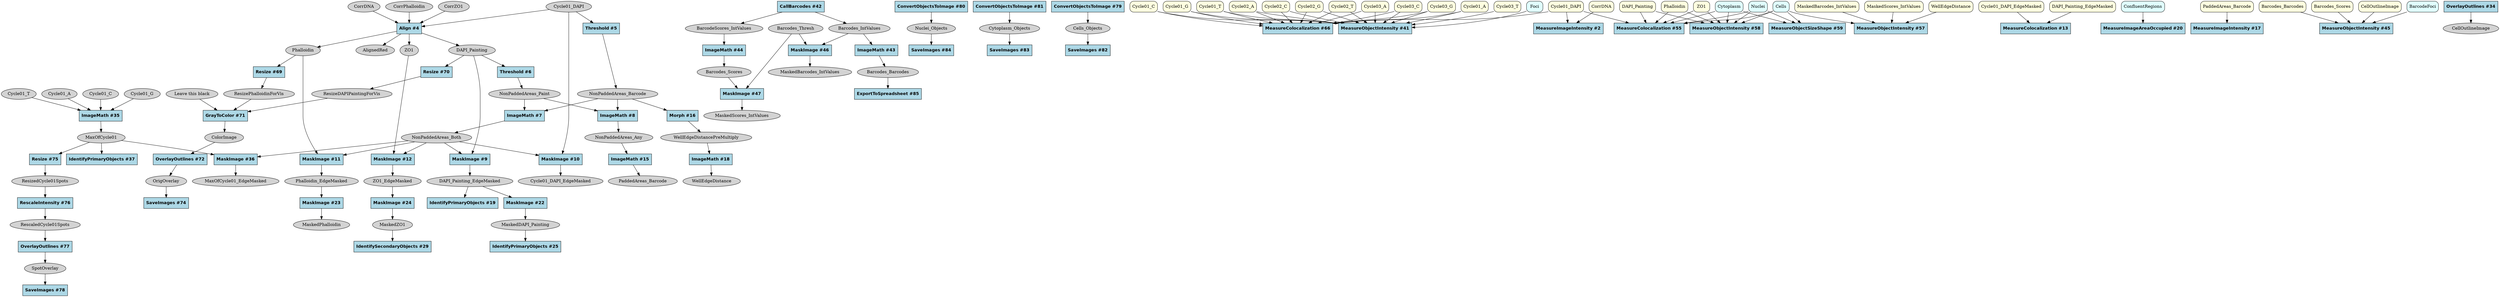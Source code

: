 strict digraph {
Align_d0c009c5 [type=module, label="Align #4", module_name=Align, module_num=4, original_num=4, stable_id="Align_d0c009c5", enabled=True, shape=box, style=filled, fillcolor=lightblue, fontname="Helvetica-Bold"];
CallBarcodes_9bae3e0 [type=module, label="CallBarcodes #42", module_name=CallBarcodes, module_num=42, original_num=42, stable_id="CallBarcodes_9bae3e0", enabled=True, shape=box, style=filled, fillcolor=lightblue, fontname="Helvetica-Bold"];
ConvertObjectsToImage_2fc873ed [type=module, label="ConvertObjectsToImage #80", module_name=ConvertObjectsToImage, module_num=80, original_num=80, stable_id="ConvertObjectsToImage_2fc873ed", enabled=True, shape=box, style=filled, fillcolor=lightblue, fontname="Helvetica-Bold"];
ConvertObjectsToImage_7b1ddc97 [type=module, label="ConvertObjectsToImage #81", module_name=ConvertObjectsToImage, module_num=81, original_num=81, stable_id="ConvertObjectsToImage_7b1ddc97", enabled=True, shape=box, style=filled, fillcolor=lightblue, fontname="Helvetica-Bold"];
ConvertObjectsToImage_e14e4264 [type=module, label="ConvertObjectsToImage #79", module_name=ConvertObjectsToImage, module_num=79, original_num=79, stable_id="ConvertObjectsToImage_e14e4264", enabled=True, shape=box, style=filled, fillcolor=lightblue, fontname="Helvetica-Bold"];
ExportToSpreadsheet_1de119ea [type=module, label="ExportToSpreadsheet #85", module_name=ExportToSpreadsheet, module_num=85, original_num=85, stable_id="ExportToSpreadsheet_1de119ea", enabled=True, shape=box, style=filled, fillcolor=lightblue, fontname="Helvetica-Bold"];
GrayToColor_e2eac13e [type=module, label="GrayToColor #71", module_name=GrayToColor, module_num=71, original_num=71, stable_id="GrayToColor_e2eac13e", enabled=True, shape=box, style=filled, fillcolor=lightblue, fontname="Helvetica-Bold"];
IdentifyPrimaryObjects_12d95fe7 [type=module, label="IdentifyPrimaryObjects #37", module_name=IdentifyPrimaryObjects, module_num=37, original_num=37, stable_id="IdentifyPrimaryObjects_12d95fe7", enabled=True, shape=box, style=filled, fillcolor=lightblue, fontname="Helvetica-Bold"];
IdentifyPrimaryObjects_31bd3db1 [type=module, label="IdentifyPrimaryObjects #19", module_name=IdentifyPrimaryObjects, module_num=19, original_num=19, stable_id="IdentifyPrimaryObjects_31bd3db1", enabled=True, shape=box, style=filled, fillcolor=lightblue, fontname="Helvetica-Bold"];
IdentifyPrimaryObjects_bb67b035 [type=module, label="IdentifyPrimaryObjects #25", module_name=IdentifyPrimaryObjects, module_num=25, original_num=25, stable_id="IdentifyPrimaryObjects_bb67b035", enabled=True, shape=box, style=filled, fillcolor=lightblue, fontname="Helvetica-Bold"];
IdentifySecondaryObjects_26e53f69 [type=module, label="IdentifySecondaryObjects #29", module_name=IdentifySecondaryObjects, module_num=29, original_num=29, stable_id="IdentifySecondaryObjects_26e53f69", enabled=True, shape=box, style=filled, fillcolor=lightblue, fontname="Helvetica-Bold"];
ImageMath_1533b2a0 [type=module, label="ImageMath #43", module_name=ImageMath, module_num=43, original_num=43, stable_id="ImageMath_1533b2a0", enabled=True, shape=box, style=filled, fillcolor=lightblue, fontname="Helvetica-Bold"];
ImageMath_280c71d2 [type=module, label="ImageMath #15", module_name=ImageMath, module_num=15, original_num=15, stable_id="ImageMath_280c71d2", enabled=True, shape=box, style=filled, fillcolor=lightblue, fontname="Helvetica-Bold"];
ImageMath_500bfcca [type=module, label="ImageMath #7", module_name=ImageMath, module_num=7, original_num=7, stable_id="ImageMath_500bfcca", enabled=True, shape=box, style=filled, fillcolor=lightblue, fontname="Helvetica-Bold"];
ImageMath_71d8e604 [type=module, label="ImageMath #18", module_name=ImageMath, module_num=18, original_num=18, stable_id="ImageMath_71d8e604", enabled=True, shape=box, style=filled, fillcolor=lightblue, fontname="Helvetica-Bold"];
ImageMath_76ebca63 [type=module, label="ImageMath #8", module_name=ImageMath, module_num=8, original_num=8, stable_id="ImageMath_76ebca63", enabled=True, shape=box, style=filled, fillcolor=lightblue, fontname="Helvetica-Bold"];
ImageMath_82709eb0 [type=module, label="ImageMath #35", module_name=ImageMath, module_num=35, original_num=35, stable_id="ImageMath_82709eb0", enabled=True, shape=box, style=filled, fillcolor=lightblue, fontname="Helvetica-Bold"];
ImageMath_fd494492 [type=module, label="ImageMath #44", module_name=ImageMath, module_num=44, original_num=44, stable_id="ImageMath_fd494492", enabled=True, shape=box, style=filled, fillcolor=lightblue, fontname="Helvetica-Bold"];
MaskImage_2aaae5ea [type=module, label="MaskImage #9", module_name=MaskImage, module_num=9, original_num=9, stable_id="MaskImage_2aaae5ea", enabled=True, shape=box, style=filled, fillcolor=lightblue, fontname="Helvetica-Bold"];
MaskImage_2c9abadd [type=module, label="MaskImage #23", module_name=MaskImage, module_num=23, original_num=23, stable_id="MaskImage_2c9abadd", enabled=True, shape=box, style=filled, fillcolor=lightblue, fontname="Helvetica-Bold"];
MaskImage_3d66ab0c [type=module, label="MaskImage #47", module_name=MaskImage, module_num=47, original_num=47, stable_id="MaskImage_3d66ab0c", enabled=True, shape=box, style=filled, fillcolor=lightblue, fontname="Helvetica-Bold"];
MaskImage_720b4e6b [type=module, label="MaskImage #36", module_name=MaskImage, module_num=36, original_num=36, stable_id="MaskImage_720b4e6b", enabled=True, shape=box, style=filled, fillcolor=lightblue, fontname="Helvetica-Bold"];
MaskImage_877fe076 [type=module, label="MaskImage #12", module_name=MaskImage, module_num=12, original_num=12, stable_id="MaskImage_877fe076", enabled=True, shape=box, style=filled, fillcolor=lightblue, fontname="Helvetica-Bold"];
MaskImage_99e460f7 [type=module, label="MaskImage #46", module_name=MaskImage, module_num=46, original_num=46, stable_id="MaskImage_99e460f7", enabled=True, shape=box, style=filled, fillcolor=lightblue, fontname="Helvetica-Bold"];
MaskImage_b180091c [type=module, label="MaskImage #22", module_name=MaskImage, module_num=22, original_num=22, stable_id="MaskImage_b180091c", enabled=True, shape=box, style=filled, fillcolor=lightblue, fontname="Helvetica-Bold"];
MaskImage_b527d157 [type=module, label="MaskImage #10", module_name=MaskImage, module_num=10, original_num=10, stable_id="MaskImage_b527d157", enabled=True, shape=box, style=filled, fillcolor=lightblue, fontname="Helvetica-Bold"];
MaskImage_b5d38044 [type=module, label="MaskImage #24", module_name=MaskImage, module_num=24, original_num=24, stable_id="MaskImage_b5d38044", enabled=True, shape=box, style=filled, fillcolor=lightblue, fontname="Helvetica-Bold"];
MaskImage_da1549b4 [type=module, label="MaskImage #11", module_name=MaskImage, module_num=11, original_num=11, stable_id="MaskImage_da1549b4", enabled=True, shape=box, style=filled, fillcolor=lightblue, fontname="Helvetica-Bold"];
MeasureColocalization_3741b77d [type=module, label="MeasureColocalization #55", module_name=MeasureColocalization, module_num=55, original_num=55, stable_id="MeasureColocalization_3741b77d", enabled=True, shape=box, style=filled, fillcolor=lightblue, fontname="Helvetica-Bold"];
MeasureColocalization_d2337c87 [type=module, label="MeasureColocalization #13", module_name=MeasureColocalization, module_num=13, original_num=13, stable_id="MeasureColocalization_d2337c87", enabled=True, shape=box, style=filled, fillcolor=lightblue, fontname="Helvetica-Bold"];
MeasureColocalization_df7807ed [type=module, label="MeasureColocalization #66", module_name=MeasureColocalization, module_num=66, original_num=66, stable_id="MeasureColocalization_df7807ed", enabled=True, shape=box, style=filled, fillcolor=lightblue, fontname="Helvetica-Bold"];
MeasureImageAreaOccupied_5d86981 [type=module, label="MeasureImageAreaOccupied #20", module_name=MeasureImageAreaOccupied, module_num=20, original_num=20, stable_id="MeasureImageAreaOccupied_5d86981", enabled=True, shape=box, style=filled, fillcolor=lightblue, fontname="Helvetica-Bold"];
MeasureImageIntensity_666579de [type=module, label="MeasureImageIntensity #2", module_name=MeasureImageIntensity, module_num=2, original_num=2, stable_id="MeasureImageIntensity_666579de", enabled=True, shape=box, style=filled, fillcolor=lightblue, fontname="Helvetica-Bold"];
MeasureImageIntensity_9b7f9000 [type=module, label="MeasureImageIntensity #17", module_name=MeasureImageIntensity, module_num=17, original_num=17, stable_id="MeasureImageIntensity_9b7f9000", enabled=True, shape=box, style=filled, fillcolor=lightblue, fontname="Helvetica-Bold"];
MeasureObjectIntensity_37465d32 [type=module, label="MeasureObjectIntensity #45", module_name=MeasureObjectIntensity, module_num=45, original_num=45, stable_id="MeasureObjectIntensity_37465d32", enabled=True, shape=box, style=filled, fillcolor=lightblue, fontname="Helvetica-Bold"];
MeasureObjectIntensity_45caa0a5 [type=module, label="MeasureObjectIntensity #58", module_name=MeasureObjectIntensity, module_num=58, original_num=58, stable_id="MeasureObjectIntensity_45caa0a5", enabled=True, shape=box, style=filled, fillcolor=lightblue, fontname="Helvetica-Bold"];
MeasureObjectIntensity_92413f7e [type=module, label="MeasureObjectIntensity #41", module_name=MeasureObjectIntensity, module_num=41, original_num=41, stable_id="MeasureObjectIntensity_92413f7e", enabled=True, shape=box, style=filled, fillcolor=lightblue, fontname="Helvetica-Bold"];
MeasureObjectIntensity_c6132bf1 [type=module, label="MeasureObjectIntensity #57", module_name=MeasureObjectIntensity, module_num=57, original_num=57, stable_id="MeasureObjectIntensity_c6132bf1", enabled=True, shape=box, style=filled, fillcolor=lightblue, fontname="Helvetica-Bold"];
MeasureObjectSizeShape_88e0c675 [type=module, label="MeasureObjectSizeShape #59", module_name=MeasureObjectSizeShape, module_num=59, original_num=59, stable_id="MeasureObjectSizeShape_88e0c675", enabled=True, shape=box, style=filled, fillcolor=lightblue, fontname="Helvetica-Bold"];
Morph_f5cbf7cb [type=module, label="Morph #16", module_name=Morph, module_num=16, original_num=16, stable_id="Morph_f5cbf7cb", enabled=True, shape=box, style=filled, fillcolor=lightblue, fontname="Helvetica-Bold"];
OverlayOutlines_96b2a9e [type=module, label="OverlayOutlines #72", module_name=OverlayOutlines, module_num=72, original_num=72, stable_id="OverlayOutlines_96b2a9e", enabled=True, shape=box, style=filled, fillcolor=lightblue, fontname="Helvetica-Bold"];
OverlayOutlines_c62085e [type=module, label="OverlayOutlines #34", module_name=OverlayOutlines, module_num=34, original_num=34, stable_id="OverlayOutlines_c62085e", enabled=True, shape=box, style=filled, fillcolor=lightblue, fontname="Helvetica-Bold"];
OverlayOutlines_f8885a0 [type=module, label="OverlayOutlines #77", module_name=OverlayOutlines, module_num=77, original_num=77, stable_id="OverlayOutlines_f8885a0", enabled=True, shape=box, style=filled, fillcolor=lightblue, fontname="Helvetica-Bold"];
RescaleIntensity_f3506eb1 [type=module, label="RescaleIntensity #76", module_name=RescaleIntensity, module_num=76, original_num=76, stable_id="RescaleIntensity_f3506eb1", enabled=True, shape=box, style=filled, fillcolor=lightblue, fontname="Helvetica-Bold"];
Resize_8b00446f [type=module, label="Resize #69", module_name=Resize, module_num=69, original_num=69, stable_id="Resize_8b00446f", enabled=True, shape=box, style=filled, fillcolor=lightblue, fontname="Helvetica-Bold"];
Resize_ad058f57 [type=module, label="Resize #70", module_name=Resize, module_num=70, original_num=70, stable_id="Resize_ad058f57", enabled=True, shape=box, style=filled, fillcolor=lightblue, fontname="Helvetica-Bold"];
Resize_b7f4005c [type=module, label="Resize #75", module_name=Resize, module_num=75, original_num=75, stable_id="Resize_b7f4005c", enabled=True, shape=box, style=filled, fillcolor=lightblue, fontname="Helvetica-Bold"];
SaveImages_22818067 [type=module, label="SaveImages #82", module_name=SaveImages, module_num=82, original_num=82, stable_id="SaveImages_22818067", enabled=True, shape=box, style=filled, fillcolor=lightblue, fontname="Helvetica-Bold"];
SaveImages_2c5c819a [type=module, label="SaveImages #84", module_name=SaveImages, module_num=84, original_num=84, stable_id="SaveImages_2c5c819a", enabled=True, shape=box, style=filled, fillcolor=lightblue, fontname="Helvetica-Bold"];
SaveImages_3cf141c2 [type=module, label="SaveImages #78", module_name=SaveImages, module_num=78, original_num=78, stable_id="SaveImages_3cf141c2", enabled=True, shape=box, style=filled, fillcolor=lightblue, fontname="Helvetica-Bold"];
SaveImages_491701a3 [type=module, label="SaveImages #74", module_name=SaveImages, module_num=74, original_num=74, stable_id="SaveImages_491701a3", enabled=True, shape=box, style=filled, fillcolor=lightblue, fontname="Helvetica-Bold"];
SaveImages_e910b9eb [type=module, label="SaveImages #83", module_name=SaveImages, module_num=83, original_num=83, stable_id="SaveImages_e910b9eb", enabled=True, shape=box, style=filled, fillcolor=lightblue, fontname="Helvetica-Bold"];
Threshold_2b5e237d [type=module, label="Threshold #5", module_name=Threshold, module_num=5, original_num=5, stable_id="Threshold_2b5e237d", enabled=True, shape=box, style=filled, fillcolor=lightblue, fontname="Helvetica-Bold"];
Threshold_3396c4ee [type=module, label="Threshold #6", module_name=Threshold, module_num=6, original_num=6, stable_id="Threshold_3396c4ee", enabled=True, shape=box, style=filled, fillcolor=lightblue, fontname="Helvetica-Bold"];
image__AlignedRed [type=image, label=AlignedRed, shape=ellipse, style=filled, fillcolor=lightgray];
image__BarcodeScores_IntValues [type=image, label="BarcodeScores_IntValues", shape=ellipse, style=filled, fillcolor=lightgray];
image__Barcodes_Barcodes [type=image, label="Barcodes_Barcodes", shape=ellipse, style=filled, fillcolor=lightgray];
image__Barcodes_IntValues [type=image, label="Barcodes_IntValues", shape=ellipse, style=filled, fillcolor=lightgray];
image__Barcodes_Scores [type=image, label="Barcodes_Scores", shape=ellipse, style=filled, fillcolor=lightgray];
image__Barcodes_Thresh [type=image, label="Barcodes_Thresh", shape=ellipse, style=filled, fillcolor=lightgray];
image__CellOutlineImage [type=image, label=CellOutlineImage, shape=ellipse, style=filled, fillcolor=lightgray];
image__Cells_Objects [type=image, label="Cells_Objects", shape=ellipse, style=filled, fillcolor=lightgray];
image__ColorImage [type=image, label=ColorImage, shape=ellipse, style=filled, fillcolor=lightgray];
image__CorrDNA [type=image, label=CorrDNA, shape=ellipse, style=filled, fillcolor=lightgray];
image__CorrPhalloidin [type=image, label=CorrPhalloidin, shape=ellipse, style=filled, fillcolor=lightgray];
image__CorrZO1 [type=image, label=CorrZO1, shape=ellipse, style=filled, fillcolor=lightgray];
image__Cycle01_A [type=image, label="Cycle01_A", shape=ellipse, style=filled, fillcolor=lightgray];
image__Cycle01_C [type=image, label="Cycle01_C", shape=ellipse, style=filled, fillcolor=lightgray];
image__Cycle01_DAPI [type=image, label="Cycle01_DAPI", shape=ellipse, style=filled, fillcolor=lightgray];
image__Cycle01_DAPI_EdgeMasked [type=image, label="Cycle01_DAPI_EdgeMasked", shape=ellipse, style=filled, fillcolor=lightgray];
image__Cycle01_G [type=image, label="Cycle01_G", shape=ellipse, style=filled, fillcolor=lightgray];
image__Cycle01_T [type=image, label="Cycle01_T", shape=ellipse, style=filled, fillcolor=lightgray];
image__Cytoplasm_Objects [type=image, label="Cytoplasm_Objects", shape=ellipse, style=filled, fillcolor=lightgray];
image__DAPI_Painting [type=image, label="DAPI_Painting", shape=ellipse, style=filled, fillcolor=lightgray];
image__DAPI_Painting_EdgeMasked [type=image, label="DAPI_Painting_EdgeMasked", shape=ellipse, style=filled, fillcolor=lightgray];
"image__Leave this black" [type=image, label="Leave this black", shape=ellipse, style=filled, fillcolor=lightgray];
image__MaskedBarcodes_IntValues [type=image, label="MaskedBarcodes_IntValues", shape=ellipse, style=filled, fillcolor=lightgray];
image__MaskedDAPI_Painting [type=image, label="MaskedDAPI_Painting", shape=ellipse, style=filled, fillcolor=lightgray];
image__MaskedPhalloidin [type=image, label=MaskedPhalloidin, shape=ellipse, style=filled, fillcolor=lightgray];
image__MaskedScores_IntValues [type=image, label="MaskedScores_IntValues", shape=ellipse, style=filled, fillcolor=lightgray];
image__MaskedZO1 [type=image, label=MaskedZO1, shape=ellipse, style=filled, fillcolor=lightgray];
image__MaxOfCycle01 [type=image, label=MaxOfCycle01, shape=ellipse, style=filled, fillcolor=lightgray];
image__MaxOfCycle01_EdgeMasked [type=image, label="MaxOfCycle01_EdgeMasked", shape=ellipse, style=filled, fillcolor=lightgray];
image__NonPaddedAreas_Any [type=image, label="NonPaddedAreas_Any", shape=ellipse, style=filled, fillcolor=lightgray];
image__NonPaddedAreas_Barcode [type=image, label="NonPaddedAreas_Barcode", shape=ellipse, style=filled, fillcolor=lightgray];
image__NonPaddedAreas_Both [type=image, label="NonPaddedAreas_Both", shape=ellipse, style=filled, fillcolor=lightgray];
image__NonPaddedAreas_Paint [type=image, label="NonPaddedAreas_Paint", shape=ellipse, style=filled, fillcolor=lightgray];
image__Nuclei_Objects [type=image, label="Nuclei_Objects", shape=ellipse, style=filled, fillcolor=lightgray];
image__OrigOverlay [type=image, label=OrigOverlay, shape=ellipse, style=filled, fillcolor=lightgray];
image__PaddedAreas_Barcode [type=image, label="PaddedAreas_Barcode", shape=ellipse, style=filled, fillcolor=lightgray];
image__Phalloidin [type=image, label=Phalloidin, shape=ellipse, style=filled, fillcolor=lightgray];
image__Phalloidin_EdgeMasked [type=image, label="Phalloidin_EdgeMasked", shape=ellipse, style=filled, fillcolor=lightgray];
image__RescaledCycle01Spots [type=image, label=RescaledCycle01Spots, shape=ellipse, style=filled, fillcolor=lightgray];
image__ResizeDAPIPaintingForVis [type=image, label=ResizeDAPIPaintingForVis, shape=ellipse, style=filled, fillcolor=lightgray];
image__ResizePhalloidinForVis [type=image, label=ResizePhalloidinForVis, shape=ellipse, style=filled, fillcolor=lightgray];
image__ResizedCycle01Spots [type=image, label=ResizedCycle01Spots, shape=ellipse, style=filled, fillcolor=lightgray];
image__SpotOverlay [type=image, label=SpotOverlay, shape=ellipse, style=filled, fillcolor=lightgray];
image__WellEdgeDistance [type=image, label=WellEdgeDistance, shape=ellipse, style=filled, fillcolor=lightgray];
image__WellEdgeDistancePreMultiply [type=image, label=WellEdgeDistancePreMultiply, shape=ellipse, style=filled, fillcolor=lightgray];
image__ZO1 [type=image, label=ZO1, shape=ellipse, style=filled, fillcolor=lightgray];
image__ZO1_EdgeMasked [type=image, label="ZO1_EdgeMasked", shape=ellipse, style=filled, fillcolor=lightgray];
image_list__Barcodes_Barcodes [type="image_list", label="Barcodes_Barcodes", shape=box, style="filled,rounded", fillcolor=lightyellow];
image_list__Barcodes_Scores [type="image_list", label="Barcodes_Scores", shape=box, style="filled,rounded", fillcolor=lightyellow];
image_list__CellOutlineImage [type="image_list", label=CellOutlineImage, shape=box, style="filled,rounded", fillcolor=lightyellow];
image_list__CorrDNA [type="image_list", label=CorrDNA, shape=box, style="filled,rounded", fillcolor=lightyellow];
image_list__Cycle01_A [type="image_list", label="Cycle01_A", shape=box, style="filled,rounded", fillcolor=lightyellow];
image_list__Cycle01_C [type="image_list", label="Cycle01_C", shape=box, style="filled,rounded", fillcolor=lightyellow];
image_list__Cycle01_DAPI [type="image_list", label="Cycle01_DAPI", shape=box, style="filled,rounded", fillcolor=lightyellow];
image_list__Cycle01_DAPI_EdgeMasked [type="image_list", label="Cycle01_DAPI_EdgeMasked", shape=box, style="filled,rounded", fillcolor=lightyellow];
image_list__Cycle01_G [type="image_list", label="Cycle01_G", shape=box, style="filled,rounded", fillcolor=lightyellow];
image_list__Cycle01_T [type="image_list", label="Cycle01_T", shape=box, style="filled,rounded", fillcolor=lightyellow];
image_list__Cycle02_A [type="image_list", label="Cycle02_A", shape=box, style="filled,rounded", fillcolor=lightyellow];
image_list__Cycle02_C [type="image_list", label="Cycle02_C", shape=box, style="filled,rounded", fillcolor=lightyellow];
image_list__Cycle02_G [type="image_list", label="Cycle02_G", shape=box, style="filled,rounded", fillcolor=lightyellow];
image_list__Cycle02_T [type="image_list", label="Cycle02_T", shape=box, style="filled,rounded", fillcolor=lightyellow];
image_list__Cycle03_A [type="image_list", label="Cycle03_A", shape=box, style="filled,rounded", fillcolor=lightyellow];
image_list__Cycle03_C [type="image_list", label="Cycle03_C", shape=box, style="filled,rounded", fillcolor=lightyellow];
image_list__Cycle03_G [type="image_list", label="Cycle03_G", shape=box, style="filled,rounded", fillcolor=lightyellow];
image_list__Cycle03_T [type="image_list", label="Cycle03_T", shape=box, style="filled,rounded", fillcolor=lightyellow];
image_list__DAPI_Painting [type="image_list", label="DAPI_Painting", shape=box, style="filled,rounded", fillcolor=lightyellow];
image_list__DAPI_Painting_EdgeMasked [type="image_list", label="DAPI_Painting_EdgeMasked", shape=box, style="filled,rounded", fillcolor=lightyellow];
image_list__MaskedBarcodes_IntValues [type="image_list", label="MaskedBarcodes_IntValues", shape=box, style="filled,rounded", fillcolor=lightyellow];
image_list__MaskedScores_IntValues [type="image_list", label="MaskedScores_IntValues", shape=box, style="filled,rounded", fillcolor=lightyellow];
image_list__PaddedAreas_Barcode [type="image_list", label="PaddedAreas_Barcode", shape=box, style="filled,rounded", fillcolor=lightyellow];
image_list__Phalloidin [type="image_list", label=Phalloidin, shape=box, style="filled,rounded", fillcolor=lightyellow];
image_list__WellEdgeDistance [type="image_list", label=WellEdgeDistance, shape=box, style="filled,rounded", fillcolor=lightyellow];
image_list__ZO1 [type="image_list", label=ZO1, shape=box, style="filled,rounded", fillcolor=lightyellow];
object_list__BarcodeFoci [type="object_list", label=BarcodeFoci, shape=box, style="filled,rounded", fillcolor=lightcyan];
object_list__Cells [type="object_list", label=Cells, shape=box, style="filled,rounded", fillcolor=lightcyan];
object_list__ConfluentRegions [type="object_list", label=ConfluentRegions, shape=box, style="filled,rounded", fillcolor=lightcyan];
object_list__Cytoplasm [type="object_list", label=Cytoplasm, shape=box, style="filled,rounded", fillcolor=lightcyan];
object_list__Foci [type="object_list", label=Foci, shape=box, style="filled,rounded", fillcolor=lightcyan];
object_list__Nuclei [type="object_list", label=Nuclei, shape=box, style="filled,rounded", fillcolor=lightcyan];
Align_d0c009c5 -> image__AlignedRed [type="image_output"];
Align_d0c009c5 -> image__DAPI_Painting [type="image_output"];
Align_d0c009c5 -> image__Phalloidin [type="image_output"];
Align_d0c009c5 -> image__ZO1 [type="image_output"];
CallBarcodes_9bae3e0 -> image__BarcodeScores_IntValues [type="image_output"];
CallBarcodes_9bae3e0 -> image__Barcodes_IntValues [type="image_output"];
ConvertObjectsToImage_2fc873ed -> image__Nuclei_Objects [type="image_output"];
ConvertObjectsToImage_7b1ddc97 -> image__Cytoplasm_Objects [type="image_output"];
ConvertObjectsToImage_e14e4264 -> image__Cells_Objects [type="image_output"];
GrayToColor_e2eac13e -> image__ColorImage [type="image_output"];
ImageMath_1533b2a0 -> image__Barcodes_Barcodes [type="image_output"];
ImageMath_280c71d2 -> image__PaddedAreas_Barcode [type="image_output"];
ImageMath_500bfcca -> image__NonPaddedAreas_Both [type="image_output"];
ImageMath_71d8e604 -> image__WellEdgeDistance [type="image_output"];
ImageMath_76ebca63 -> image__NonPaddedAreas_Any [type="image_output"];
ImageMath_82709eb0 -> image__MaxOfCycle01 [type="image_output"];
ImageMath_fd494492 -> image__Barcodes_Scores [type="image_output"];
MaskImage_2aaae5ea -> image__DAPI_Painting_EdgeMasked [type="image_output"];
MaskImage_2c9abadd -> image__MaskedPhalloidin [type="image_output"];
MaskImage_3d66ab0c -> image__MaskedScores_IntValues [type="image_output"];
MaskImage_720b4e6b -> image__MaxOfCycle01_EdgeMasked [type="image_output"];
MaskImage_877fe076 -> image__ZO1_EdgeMasked [type="image_output"];
MaskImage_99e460f7 -> image__MaskedBarcodes_IntValues [type="image_output"];
MaskImage_b180091c -> image__MaskedDAPI_Painting [type="image_output"];
MaskImage_b527d157 -> image__Cycle01_DAPI_EdgeMasked [type="image_output"];
MaskImage_b5d38044 -> image__MaskedZO1 [type="image_output"];
MaskImage_da1549b4 -> image__Phalloidin_EdgeMasked [type="image_output"];
Morph_f5cbf7cb -> image__WellEdgeDistancePreMultiply [type="image_output"];
OverlayOutlines_96b2a9e -> image__OrigOverlay [type="image_output"];
OverlayOutlines_c62085e -> image__CellOutlineImage [type="image_output"];
OverlayOutlines_f8885a0 -> image__SpotOverlay [type="image_output"];
RescaleIntensity_f3506eb1 -> image__RescaledCycle01Spots [type="image_output"];
Resize_8b00446f -> image__ResizePhalloidinForVis [type="image_output"];
Resize_ad058f57 -> image__ResizeDAPIPaintingForVis [type="image_output"];
Resize_b7f4005c -> image__ResizedCycle01Spots [type="image_output"];
Threshold_2b5e237d -> image__NonPaddedAreas_Barcode [type="image_output"];
Threshold_3396c4ee -> image__NonPaddedAreas_Paint [type="image_output"];
image__BarcodeScores_IntValues -> ImageMath_fd494492 [type="image_input"];
image__Barcodes_Barcodes -> ExportToSpreadsheet_1de119ea [type="image_input"];
image__Barcodes_IntValues -> ImageMath_1533b2a0 [type="image_input"];
image__Barcodes_IntValues -> MaskImage_99e460f7 [type="image_input"];
image__Barcodes_Scores -> MaskImage_3d66ab0c [type="image_input"];
image__Barcodes_Thresh -> MaskImage_3d66ab0c [type="image_input"];
image__Barcodes_Thresh -> MaskImage_99e460f7 [type="image_input"];
image__Cells_Objects -> SaveImages_22818067 [type="image_input"];
image__ColorImage -> OverlayOutlines_96b2a9e [type="image_input"];
image__CorrDNA -> Align_d0c009c5 [type="image_input"];
image__CorrPhalloidin -> Align_d0c009c5 [type="image_input"];
image__CorrZO1 -> Align_d0c009c5 [type="image_input"];
image__Cycle01_A -> ImageMath_82709eb0 [type="image_input"];
image__Cycle01_C -> ImageMath_82709eb0 [type="image_input"];
image__Cycle01_DAPI -> Align_d0c009c5 [type="image_input"];
image__Cycle01_DAPI -> MaskImage_b527d157 [type="image_input"];
image__Cycle01_DAPI -> Threshold_2b5e237d [type="image_input"];
image__Cycle01_G -> ImageMath_82709eb0 [type="image_input"];
image__Cycle01_T -> ImageMath_82709eb0 [type="image_input"];
image__Cytoplasm_Objects -> SaveImages_e910b9eb [type="image_input"];
image__DAPI_Painting -> MaskImage_2aaae5ea [type="image_input"];
image__DAPI_Painting -> Resize_ad058f57 [type="image_input"];
image__DAPI_Painting -> Threshold_3396c4ee [type="image_input"];
image__DAPI_Painting_EdgeMasked -> IdentifyPrimaryObjects_31bd3db1 [type="image_input"];
image__DAPI_Painting_EdgeMasked -> MaskImage_b180091c [type="image_input"];
"image__Leave this black" -> GrayToColor_e2eac13e [type="image_input"];
image__MaskedDAPI_Painting -> IdentifyPrimaryObjects_bb67b035 [type="image_input"];
image__MaskedZO1 -> IdentifySecondaryObjects_26e53f69 [type="image_input"];
image__MaxOfCycle01 -> IdentifyPrimaryObjects_12d95fe7 [type="image_input"];
image__MaxOfCycle01 -> MaskImage_720b4e6b [type="image_input"];
image__MaxOfCycle01 -> Resize_b7f4005c [type="image_input"];
image__NonPaddedAreas_Any -> ImageMath_280c71d2 [type="image_input"];
image__NonPaddedAreas_Barcode -> ImageMath_500bfcca [type="image_input"];
image__NonPaddedAreas_Barcode -> ImageMath_76ebca63 [type="image_input"];
image__NonPaddedAreas_Barcode -> Morph_f5cbf7cb [type="image_input"];
image__NonPaddedAreas_Both -> MaskImage_2aaae5ea [type="image_input"];
image__NonPaddedAreas_Both -> MaskImage_720b4e6b [type="image_input"];
image__NonPaddedAreas_Both -> MaskImage_877fe076 [type="image_input"];
image__NonPaddedAreas_Both -> MaskImage_b527d157 [type="image_input"];
image__NonPaddedAreas_Both -> MaskImage_da1549b4 [type="image_input"];
image__NonPaddedAreas_Paint -> ImageMath_500bfcca [type="image_input"];
image__NonPaddedAreas_Paint -> ImageMath_76ebca63 [type="image_input"];
image__Nuclei_Objects -> SaveImages_2c5c819a [type="image_input"];
image__OrigOverlay -> SaveImages_491701a3 [type="image_input"];
image__Phalloidin -> MaskImage_da1549b4 [type="image_input"];
image__Phalloidin -> Resize_8b00446f [type="image_input"];
image__Phalloidin_EdgeMasked -> MaskImage_2c9abadd [type="image_input"];
image__RescaledCycle01Spots -> OverlayOutlines_f8885a0 [type="image_input"];
image__ResizeDAPIPaintingForVis -> GrayToColor_e2eac13e [type="image_input"];
image__ResizePhalloidinForVis -> GrayToColor_e2eac13e [type="image_input"];
image__ResizedCycle01Spots -> RescaleIntensity_f3506eb1 [type="image_input"];
image__SpotOverlay -> SaveImages_3cf141c2 [type="image_input"];
image__WellEdgeDistancePreMultiply -> ImageMath_71d8e604 [type="image_input"];
image__ZO1 -> MaskImage_877fe076 [type="image_input"];
image__ZO1_EdgeMasked -> MaskImage_b5d38044 [type="image_input"];
image_list__Barcodes_Barcodes -> MeasureObjectIntensity_37465d32 [type="image_list_input"];
image_list__Barcodes_Scores -> MeasureObjectIntensity_37465d32 [type="image_list_input"];
image_list__CellOutlineImage -> MeasureObjectIntensity_37465d32 [type="image_list_input"];
image_list__CorrDNA -> MeasureImageIntensity_666579de [type="image_list_input"];
image_list__Cycle01_A -> MeasureColocalization_df7807ed [type="image_list_input"];
image_list__Cycle01_A -> MeasureObjectIntensity_92413f7e [type="image_list_input"];
image_list__Cycle01_C -> MeasureColocalization_df7807ed [type="image_list_input"];
image_list__Cycle01_C -> MeasureObjectIntensity_92413f7e [type="image_list_input"];
image_list__Cycle01_DAPI -> MeasureColocalization_3741b77d [type="image_list_input"];
image_list__Cycle01_DAPI -> MeasureColocalization_df7807ed [type="image_list_input"];
image_list__Cycle01_DAPI -> MeasureImageIntensity_666579de [type="image_list_input"];
image_list__Cycle01_DAPI_EdgeMasked -> MeasureColocalization_d2337c87 [type="image_list_input"];
image_list__Cycle01_G -> MeasureColocalization_df7807ed [type="image_list_input"];
image_list__Cycle01_G -> MeasureObjectIntensity_92413f7e [type="image_list_input"];
image_list__Cycle01_T -> MeasureColocalization_df7807ed [type="image_list_input"];
image_list__Cycle01_T -> MeasureObjectIntensity_92413f7e [type="image_list_input"];
image_list__Cycle02_A -> MeasureColocalization_df7807ed [type="image_list_input"];
image_list__Cycle02_A -> MeasureObjectIntensity_92413f7e [type="image_list_input"];
image_list__Cycle02_C -> MeasureColocalization_df7807ed [type="image_list_input"];
image_list__Cycle02_C -> MeasureObjectIntensity_92413f7e [type="image_list_input"];
image_list__Cycle02_G -> MeasureColocalization_df7807ed [type="image_list_input"];
image_list__Cycle02_G -> MeasureObjectIntensity_92413f7e [type="image_list_input"];
image_list__Cycle02_T -> MeasureColocalization_df7807ed [type="image_list_input"];
image_list__Cycle02_T -> MeasureObjectIntensity_92413f7e [type="image_list_input"];
image_list__Cycle03_A -> MeasureColocalization_df7807ed [type="image_list_input"];
image_list__Cycle03_A -> MeasureObjectIntensity_92413f7e [type="image_list_input"];
image_list__Cycle03_C -> MeasureColocalization_df7807ed [type="image_list_input"];
image_list__Cycle03_C -> MeasureObjectIntensity_92413f7e [type="image_list_input"];
image_list__Cycle03_G -> MeasureColocalization_df7807ed [type="image_list_input"];
image_list__Cycle03_G -> MeasureObjectIntensity_92413f7e [type="image_list_input"];
image_list__Cycle03_T -> MeasureObjectIntensity_92413f7e [type="image_list_input"];
image_list__DAPI_Painting -> MeasureColocalization_3741b77d [type="image_list_input"];
image_list__DAPI_Painting -> MeasureObjectIntensity_45caa0a5 [type="image_list_input"];
image_list__DAPI_Painting_EdgeMasked -> MeasureColocalization_d2337c87 [type="image_list_input"];
image_list__MaskedBarcodes_IntValues -> MeasureObjectIntensity_c6132bf1 [type="image_list_input"];
image_list__MaskedScores_IntValues -> MeasureObjectIntensity_c6132bf1 [type="image_list_input"];
image_list__PaddedAreas_Barcode -> MeasureImageIntensity_9b7f9000 [type="image_list_input"];
image_list__Phalloidin -> MeasureColocalization_3741b77d [type="image_list_input"];
image_list__Phalloidin -> MeasureObjectIntensity_45caa0a5 [type="image_list_input"];
image_list__WellEdgeDistance -> MeasureObjectIntensity_c6132bf1 [type="image_list_input"];
image_list__ZO1 -> MeasureColocalization_3741b77d [type="image_list_input"];
image_list__ZO1 -> MeasureObjectIntensity_45caa0a5 [type="image_list_input"];
object_list__BarcodeFoci -> MeasureObjectIntensity_37465d32 [type="object_list_input"];
object_list__Cells -> MeasureColocalization_3741b77d [type="object_list_input"];
object_list__Cells -> MeasureObjectIntensity_45caa0a5 [type="object_list_input"];
object_list__Cells -> MeasureObjectIntensity_c6132bf1 [type="object_list_input"];
object_list__Cells -> MeasureObjectSizeShape_88e0c675 [type="object_list_input"];
object_list__ConfluentRegions -> MeasureImageAreaOccupied_5d86981 [type="object_list_input"];
object_list__Cytoplasm -> MeasureColocalization_3741b77d [type="object_list_input"];
object_list__Cytoplasm -> MeasureObjectIntensity_45caa0a5 [type="object_list_input"];
object_list__Cytoplasm -> MeasureObjectSizeShape_88e0c675 [type="object_list_input"];
object_list__Foci -> MeasureObjectIntensity_92413f7e [type="object_list_input"];
object_list__Nuclei -> MeasureColocalization_3741b77d [type="object_list_input"];
object_list__Nuclei -> MeasureObjectIntensity_45caa0a5 [type="object_list_input"];
object_list__Nuclei -> MeasureObjectSizeShape_88e0c675 [type="object_list_input"];
}
